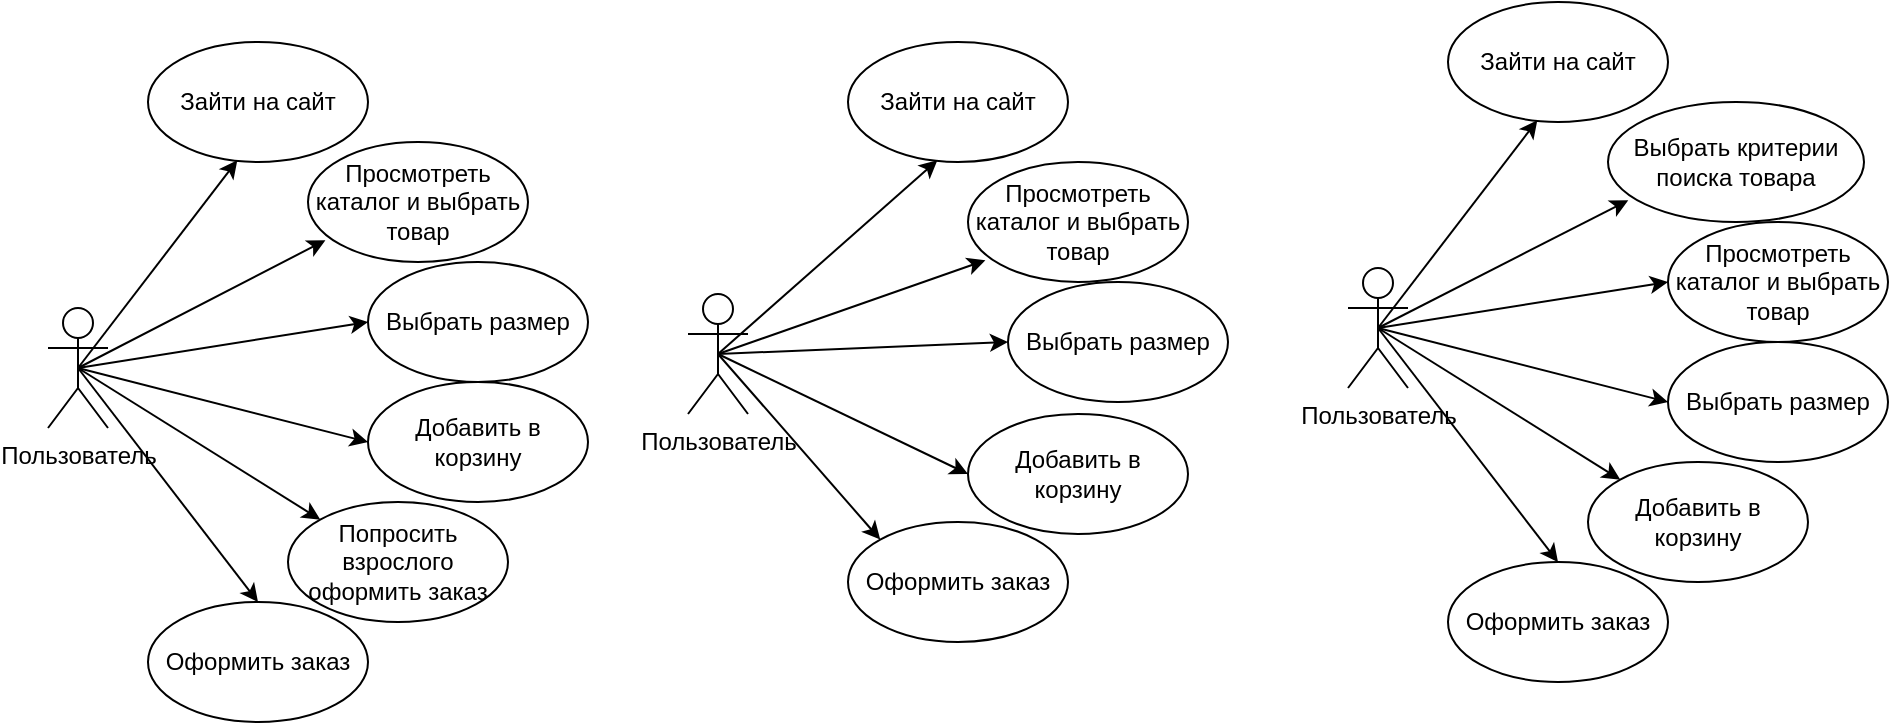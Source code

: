 <mxfile version="24.0.5" type="device">
  <diagram name="Страница — 1" id="cvB2QZwHcd147_xpfMRb">
    <mxGraphModel dx="1388" dy="611" grid="0" gridSize="10" guides="1" tooltips="1" connect="1" arrows="1" fold="1" page="1" pageScale="1" pageWidth="1169" pageHeight="827" math="0" shadow="0">
      <root>
        <mxCell id="0" />
        <mxCell id="1" parent="0" />
        <mxCell id="oGIW9OtFVw5mNYpnQLsH-1" value="Пользователь" style="shape=umlActor;verticalLabelPosition=bottom;verticalAlign=top;html=1;outlineConnect=0;" parent="1" vertex="1">
          <mxGeometry x="160" y="353" width="30" height="60" as="geometry" />
        </mxCell>
        <mxCell id="oGIW9OtFVw5mNYpnQLsH-2" value="Зайти на сайт" style="ellipse;whiteSpace=wrap;html=1;" parent="1" vertex="1">
          <mxGeometry x="210" y="220" width="110" height="60" as="geometry" />
        </mxCell>
        <mxCell id="oGIW9OtFVw5mNYpnQLsH-3" value="Просмотреть каталог и выбрать товар" style="ellipse;whiteSpace=wrap;html=1;" parent="1" vertex="1">
          <mxGeometry x="290" y="270" width="110" height="60" as="geometry" />
        </mxCell>
        <mxCell id="oGIW9OtFVw5mNYpnQLsH-4" value="Выбрать размер" style="ellipse;whiteSpace=wrap;html=1;" parent="1" vertex="1">
          <mxGeometry x="320" y="330" width="110" height="60" as="geometry" />
        </mxCell>
        <mxCell id="oGIW9OtFVw5mNYpnQLsH-5" value="Добавить в корзину" style="ellipse;whiteSpace=wrap;html=1;" parent="1" vertex="1">
          <mxGeometry x="320" y="390" width="110" height="60" as="geometry" />
        </mxCell>
        <mxCell id="oGIW9OtFVw5mNYpnQLsH-6" value="Попросить взрослого оформить заказ" style="ellipse;whiteSpace=wrap;html=1;" parent="1" vertex="1">
          <mxGeometry x="280" y="450" width="110" height="60" as="geometry" />
        </mxCell>
        <mxCell id="oGIW9OtFVw5mNYpnQLsH-7" value="Оформить заказ" style="ellipse;whiteSpace=wrap;html=1;" parent="1" vertex="1">
          <mxGeometry x="210" y="500" width="110" height="60" as="geometry" />
        </mxCell>
        <mxCell id="oGIW9OtFVw5mNYpnQLsH-8" value="" style="endArrow=classic;html=1;rounded=0;exitX=0.5;exitY=0.5;exitDx=0;exitDy=0;exitPerimeter=0;entryX=0.406;entryY=0.986;entryDx=0;entryDy=0;entryPerimeter=0;" parent="1" source="oGIW9OtFVw5mNYpnQLsH-1" target="oGIW9OtFVw5mNYpnQLsH-2" edge="1">
          <mxGeometry width="50" height="50" relative="1" as="geometry">
            <mxPoint x="230" y="340" as="sourcePoint" />
            <mxPoint x="280" y="290" as="targetPoint" />
          </mxGeometry>
        </mxCell>
        <mxCell id="oGIW9OtFVw5mNYpnQLsH-9" value="" style="endArrow=classic;html=1;rounded=0;entryX=0.079;entryY=0.819;entryDx=0;entryDy=0;entryPerimeter=0;exitX=0.5;exitY=0.5;exitDx=0;exitDy=0;exitPerimeter=0;" parent="1" source="oGIW9OtFVw5mNYpnQLsH-1" target="oGIW9OtFVw5mNYpnQLsH-3" edge="1">
          <mxGeometry width="50" height="50" relative="1" as="geometry">
            <mxPoint x="230" y="340" as="sourcePoint" />
            <mxPoint x="280" y="290" as="targetPoint" />
          </mxGeometry>
        </mxCell>
        <mxCell id="oGIW9OtFVw5mNYpnQLsH-10" value="" style="endArrow=classic;html=1;rounded=0;exitX=0.5;exitY=0.5;exitDx=0;exitDy=0;exitPerimeter=0;entryX=0;entryY=0.5;entryDx=0;entryDy=0;" parent="1" source="oGIW9OtFVw5mNYpnQLsH-1" target="oGIW9OtFVw5mNYpnQLsH-4" edge="1">
          <mxGeometry width="50" height="50" relative="1" as="geometry">
            <mxPoint x="180" y="390" as="sourcePoint" />
            <mxPoint x="280" y="290" as="targetPoint" />
          </mxGeometry>
        </mxCell>
        <mxCell id="oGIW9OtFVw5mNYpnQLsH-11" value="" style="endArrow=classic;html=1;rounded=0;entryX=0;entryY=0.5;entryDx=0;entryDy=0;exitX=0.5;exitY=0.5;exitDx=0;exitDy=0;exitPerimeter=0;" parent="1" source="oGIW9OtFVw5mNYpnQLsH-1" target="oGIW9OtFVw5mNYpnQLsH-5" edge="1">
          <mxGeometry width="50" height="50" relative="1" as="geometry">
            <mxPoint x="230" y="340" as="sourcePoint" />
            <mxPoint x="280" y="290" as="targetPoint" />
          </mxGeometry>
        </mxCell>
        <mxCell id="oGIW9OtFVw5mNYpnQLsH-12" value="" style="endArrow=classic;html=1;rounded=0;entryX=0;entryY=0;entryDx=0;entryDy=0;exitX=0.5;exitY=0.5;exitDx=0;exitDy=0;exitPerimeter=0;" parent="1" source="oGIW9OtFVw5mNYpnQLsH-1" target="oGIW9OtFVw5mNYpnQLsH-6" edge="1">
          <mxGeometry width="50" height="50" relative="1" as="geometry">
            <mxPoint x="230" y="340" as="sourcePoint" />
            <mxPoint x="280" y="290" as="targetPoint" />
          </mxGeometry>
        </mxCell>
        <mxCell id="oGIW9OtFVw5mNYpnQLsH-13" value="" style="endArrow=classic;html=1;rounded=0;entryX=0.5;entryY=0;entryDx=0;entryDy=0;exitX=0.5;exitY=0.5;exitDx=0;exitDy=0;exitPerimeter=0;" parent="1" source="oGIW9OtFVw5mNYpnQLsH-1" target="oGIW9OtFVw5mNYpnQLsH-7" edge="1">
          <mxGeometry width="50" height="50" relative="1" as="geometry">
            <mxPoint x="230" y="340" as="sourcePoint" />
            <mxPoint x="280" y="290" as="targetPoint" />
          </mxGeometry>
        </mxCell>
        <mxCell id="oGIW9OtFVw5mNYpnQLsH-53" value="Пользователь" style="shape=umlActor;verticalLabelPosition=bottom;verticalAlign=top;html=1;outlineConnect=0;" parent="1" vertex="1">
          <mxGeometry x="480" y="346" width="30" height="60" as="geometry" />
        </mxCell>
        <mxCell id="oGIW9OtFVw5mNYpnQLsH-54" value="Зайти на сайт" style="ellipse;whiteSpace=wrap;html=1;" parent="1" vertex="1">
          <mxGeometry x="560" y="220" width="110" height="60" as="geometry" />
        </mxCell>
        <mxCell id="oGIW9OtFVw5mNYpnQLsH-55" value="Просмотреть каталог и выбрать товар" style="ellipse;whiteSpace=wrap;html=1;" parent="1" vertex="1">
          <mxGeometry x="620" y="280" width="110" height="60" as="geometry" />
        </mxCell>
        <mxCell id="oGIW9OtFVw5mNYpnQLsH-56" value="Выбрать размер" style="ellipse;whiteSpace=wrap;html=1;" parent="1" vertex="1">
          <mxGeometry x="640" y="340" width="110" height="60" as="geometry" />
        </mxCell>
        <mxCell id="oGIW9OtFVw5mNYpnQLsH-57" value="Добавить в корзину" style="ellipse;whiteSpace=wrap;html=1;" parent="1" vertex="1">
          <mxGeometry x="620" y="406" width="110" height="60" as="geometry" />
        </mxCell>
        <mxCell id="oGIW9OtFVw5mNYpnQLsH-58" value="Оформить заказ" style="ellipse;whiteSpace=wrap;html=1;" parent="1" vertex="1">
          <mxGeometry x="560" y="460" width="110" height="60" as="geometry" />
        </mxCell>
        <mxCell id="oGIW9OtFVw5mNYpnQLsH-60" value="" style="endArrow=classic;html=1;rounded=0;exitX=0.5;exitY=0.5;exitDx=0;exitDy=0;exitPerimeter=0;entryX=0.406;entryY=0.986;entryDx=0;entryDy=0;entryPerimeter=0;" parent="1" source="oGIW9OtFVw5mNYpnQLsH-53" target="oGIW9OtFVw5mNYpnQLsH-54" edge="1">
          <mxGeometry width="50" height="50" relative="1" as="geometry">
            <mxPoint x="550" y="333" as="sourcePoint" />
            <mxPoint x="600" y="283" as="targetPoint" />
          </mxGeometry>
        </mxCell>
        <mxCell id="oGIW9OtFVw5mNYpnQLsH-61" value="" style="endArrow=classic;html=1;rounded=0;entryX=0.079;entryY=0.819;entryDx=0;entryDy=0;entryPerimeter=0;exitX=0.5;exitY=0.5;exitDx=0;exitDy=0;exitPerimeter=0;" parent="1" source="oGIW9OtFVw5mNYpnQLsH-53" target="oGIW9OtFVw5mNYpnQLsH-55" edge="1">
          <mxGeometry width="50" height="50" relative="1" as="geometry">
            <mxPoint x="550" y="333" as="sourcePoint" />
            <mxPoint x="600" y="283" as="targetPoint" />
          </mxGeometry>
        </mxCell>
        <mxCell id="oGIW9OtFVw5mNYpnQLsH-62" value="" style="endArrow=classic;html=1;rounded=0;exitX=0.5;exitY=0.5;exitDx=0;exitDy=0;exitPerimeter=0;entryX=0;entryY=0.5;entryDx=0;entryDy=0;" parent="1" source="oGIW9OtFVw5mNYpnQLsH-53" target="oGIW9OtFVw5mNYpnQLsH-56" edge="1">
          <mxGeometry width="50" height="50" relative="1" as="geometry">
            <mxPoint x="500" y="383" as="sourcePoint" />
            <mxPoint x="600" y="283" as="targetPoint" />
          </mxGeometry>
        </mxCell>
        <mxCell id="oGIW9OtFVw5mNYpnQLsH-63" value="" style="endArrow=classic;html=1;rounded=0;entryX=0;entryY=0.5;entryDx=0;entryDy=0;exitX=0.5;exitY=0.5;exitDx=0;exitDy=0;exitPerimeter=0;" parent="1" source="oGIW9OtFVw5mNYpnQLsH-53" target="oGIW9OtFVw5mNYpnQLsH-57" edge="1">
          <mxGeometry width="50" height="50" relative="1" as="geometry">
            <mxPoint x="550" y="333" as="sourcePoint" />
            <mxPoint x="600" y="283" as="targetPoint" />
          </mxGeometry>
        </mxCell>
        <mxCell id="oGIW9OtFVw5mNYpnQLsH-64" value="" style="endArrow=classic;html=1;rounded=0;entryX=0;entryY=0;entryDx=0;entryDy=0;exitX=0.5;exitY=0.5;exitDx=0;exitDy=0;exitPerimeter=0;" parent="1" source="oGIW9OtFVw5mNYpnQLsH-53" target="oGIW9OtFVw5mNYpnQLsH-58" edge="1">
          <mxGeometry width="50" height="50" relative="1" as="geometry">
            <mxPoint x="550" y="333" as="sourcePoint" />
            <mxPoint x="600" y="283" as="targetPoint" />
          </mxGeometry>
        </mxCell>
        <mxCell id="oGIW9OtFVw5mNYpnQLsH-66" value="Пользователь" style="shape=umlActor;verticalLabelPosition=bottom;verticalAlign=top;html=1;outlineConnect=0;" parent="1" vertex="1">
          <mxGeometry x="810" y="333" width="30" height="60" as="geometry" />
        </mxCell>
        <mxCell id="oGIW9OtFVw5mNYpnQLsH-67" value="Зайти на сайт" style="ellipse;whiteSpace=wrap;html=1;" parent="1" vertex="1">
          <mxGeometry x="860" y="200" width="110" height="60" as="geometry" />
        </mxCell>
        <mxCell id="oGIW9OtFVw5mNYpnQLsH-68" value="Выбрать критерии&lt;div&gt;поиска товара&lt;/div&gt;" style="ellipse;whiteSpace=wrap;html=1;" parent="1" vertex="1">
          <mxGeometry x="940" y="250" width="128" height="60" as="geometry" />
        </mxCell>
        <mxCell id="oGIW9OtFVw5mNYpnQLsH-69" value="Просмотреть каталог и выбрать товар" style="ellipse;whiteSpace=wrap;html=1;" parent="1" vertex="1">
          <mxGeometry x="970" y="310" width="110" height="60" as="geometry" />
        </mxCell>
        <mxCell id="oGIW9OtFVw5mNYpnQLsH-70" value="Выбрать размер" style="ellipse;whiteSpace=wrap;html=1;" parent="1" vertex="1">
          <mxGeometry x="970" y="370" width="110" height="60" as="geometry" />
        </mxCell>
        <mxCell id="oGIW9OtFVw5mNYpnQLsH-71" value="Добавить в корзину" style="ellipse;whiteSpace=wrap;html=1;" parent="1" vertex="1">
          <mxGeometry x="930" y="430" width="110" height="60" as="geometry" />
        </mxCell>
        <mxCell id="oGIW9OtFVw5mNYpnQLsH-72" value="Оформить заказ" style="ellipse;whiteSpace=wrap;html=1;" parent="1" vertex="1">
          <mxGeometry x="860" y="480" width="110" height="60" as="geometry" />
        </mxCell>
        <mxCell id="oGIW9OtFVw5mNYpnQLsH-73" value="" style="endArrow=classic;html=1;rounded=0;exitX=0.5;exitY=0.5;exitDx=0;exitDy=0;exitPerimeter=0;entryX=0.406;entryY=0.986;entryDx=0;entryDy=0;entryPerimeter=0;" parent="1" source="oGIW9OtFVw5mNYpnQLsH-66" target="oGIW9OtFVw5mNYpnQLsH-67" edge="1">
          <mxGeometry width="50" height="50" relative="1" as="geometry">
            <mxPoint x="880" y="320" as="sourcePoint" />
            <mxPoint x="930" y="270" as="targetPoint" />
          </mxGeometry>
        </mxCell>
        <mxCell id="oGIW9OtFVw5mNYpnQLsH-74" value="" style="endArrow=classic;html=1;rounded=0;entryX=0.079;entryY=0.819;entryDx=0;entryDy=0;entryPerimeter=0;exitX=0.5;exitY=0.5;exitDx=0;exitDy=0;exitPerimeter=0;" parent="1" source="oGIW9OtFVw5mNYpnQLsH-66" target="oGIW9OtFVw5mNYpnQLsH-68" edge="1">
          <mxGeometry width="50" height="50" relative="1" as="geometry">
            <mxPoint x="880" y="320" as="sourcePoint" />
            <mxPoint x="930" y="270" as="targetPoint" />
          </mxGeometry>
        </mxCell>
        <mxCell id="oGIW9OtFVw5mNYpnQLsH-75" value="" style="endArrow=classic;html=1;rounded=0;exitX=0.5;exitY=0.5;exitDx=0;exitDy=0;exitPerimeter=0;entryX=0;entryY=0.5;entryDx=0;entryDy=0;" parent="1" source="oGIW9OtFVw5mNYpnQLsH-66" target="oGIW9OtFVw5mNYpnQLsH-69" edge="1">
          <mxGeometry width="50" height="50" relative="1" as="geometry">
            <mxPoint x="830" y="370" as="sourcePoint" />
            <mxPoint x="930" y="270" as="targetPoint" />
          </mxGeometry>
        </mxCell>
        <mxCell id="oGIW9OtFVw5mNYpnQLsH-76" value="" style="endArrow=classic;html=1;rounded=0;entryX=0;entryY=0.5;entryDx=0;entryDy=0;exitX=0.5;exitY=0.5;exitDx=0;exitDy=0;exitPerimeter=0;" parent="1" source="oGIW9OtFVw5mNYpnQLsH-66" target="oGIW9OtFVw5mNYpnQLsH-70" edge="1">
          <mxGeometry width="50" height="50" relative="1" as="geometry">
            <mxPoint x="880" y="320" as="sourcePoint" />
            <mxPoint x="930" y="270" as="targetPoint" />
          </mxGeometry>
        </mxCell>
        <mxCell id="oGIW9OtFVw5mNYpnQLsH-77" value="" style="endArrow=classic;html=1;rounded=0;entryX=0;entryY=0;entryDx=0;entryDy=0;exitX=0.5;exitY=0.5;exitDx=0;exitDy=0;exitPerimeter=0;" parent="1" source="oGIW9OtFVw5mNYpnQLsH-66" target="oGIW9OtFVw5mNYpnQLsH-71" edge="1">
          <mxGeometry width="50" height="50" relative="1" as="geometry">
            <mxPoint x="880" y="320" as="sourcePoint" />
            <mxPoint x="930" y="270" as="targetPoint" />
          </mxGeometry>
        </mxCell>
        <mxCell id="oGIW9OtFVw5mNYpnQLsH-78" value="" style="endArrow=classic;html=1;rounded=0;entryX=0.5;entryY=0;entryDx=0;entryDy=0;exitX=0.5;exitY=0.5;exitDx=0;exitDy=0;exitPerimeter=0;" parent="1" source="oGIW9OtFVw5mNYpnQLsH-66" target="oGIW9OtFVw5mNYpnQLsH-72" edge="1">
          <mxGeometry width="50" height="50" relative="1" as="geometry">
            <mxPoint x="880" y="320" as="sourcePoint" />
            <mxPoint x="930" y="270" as="targetPoint" />
          </mxGeometry>
        </mxCell>
      </root>
    </mxGraphModel>
  </diagram>
</mxfile>
